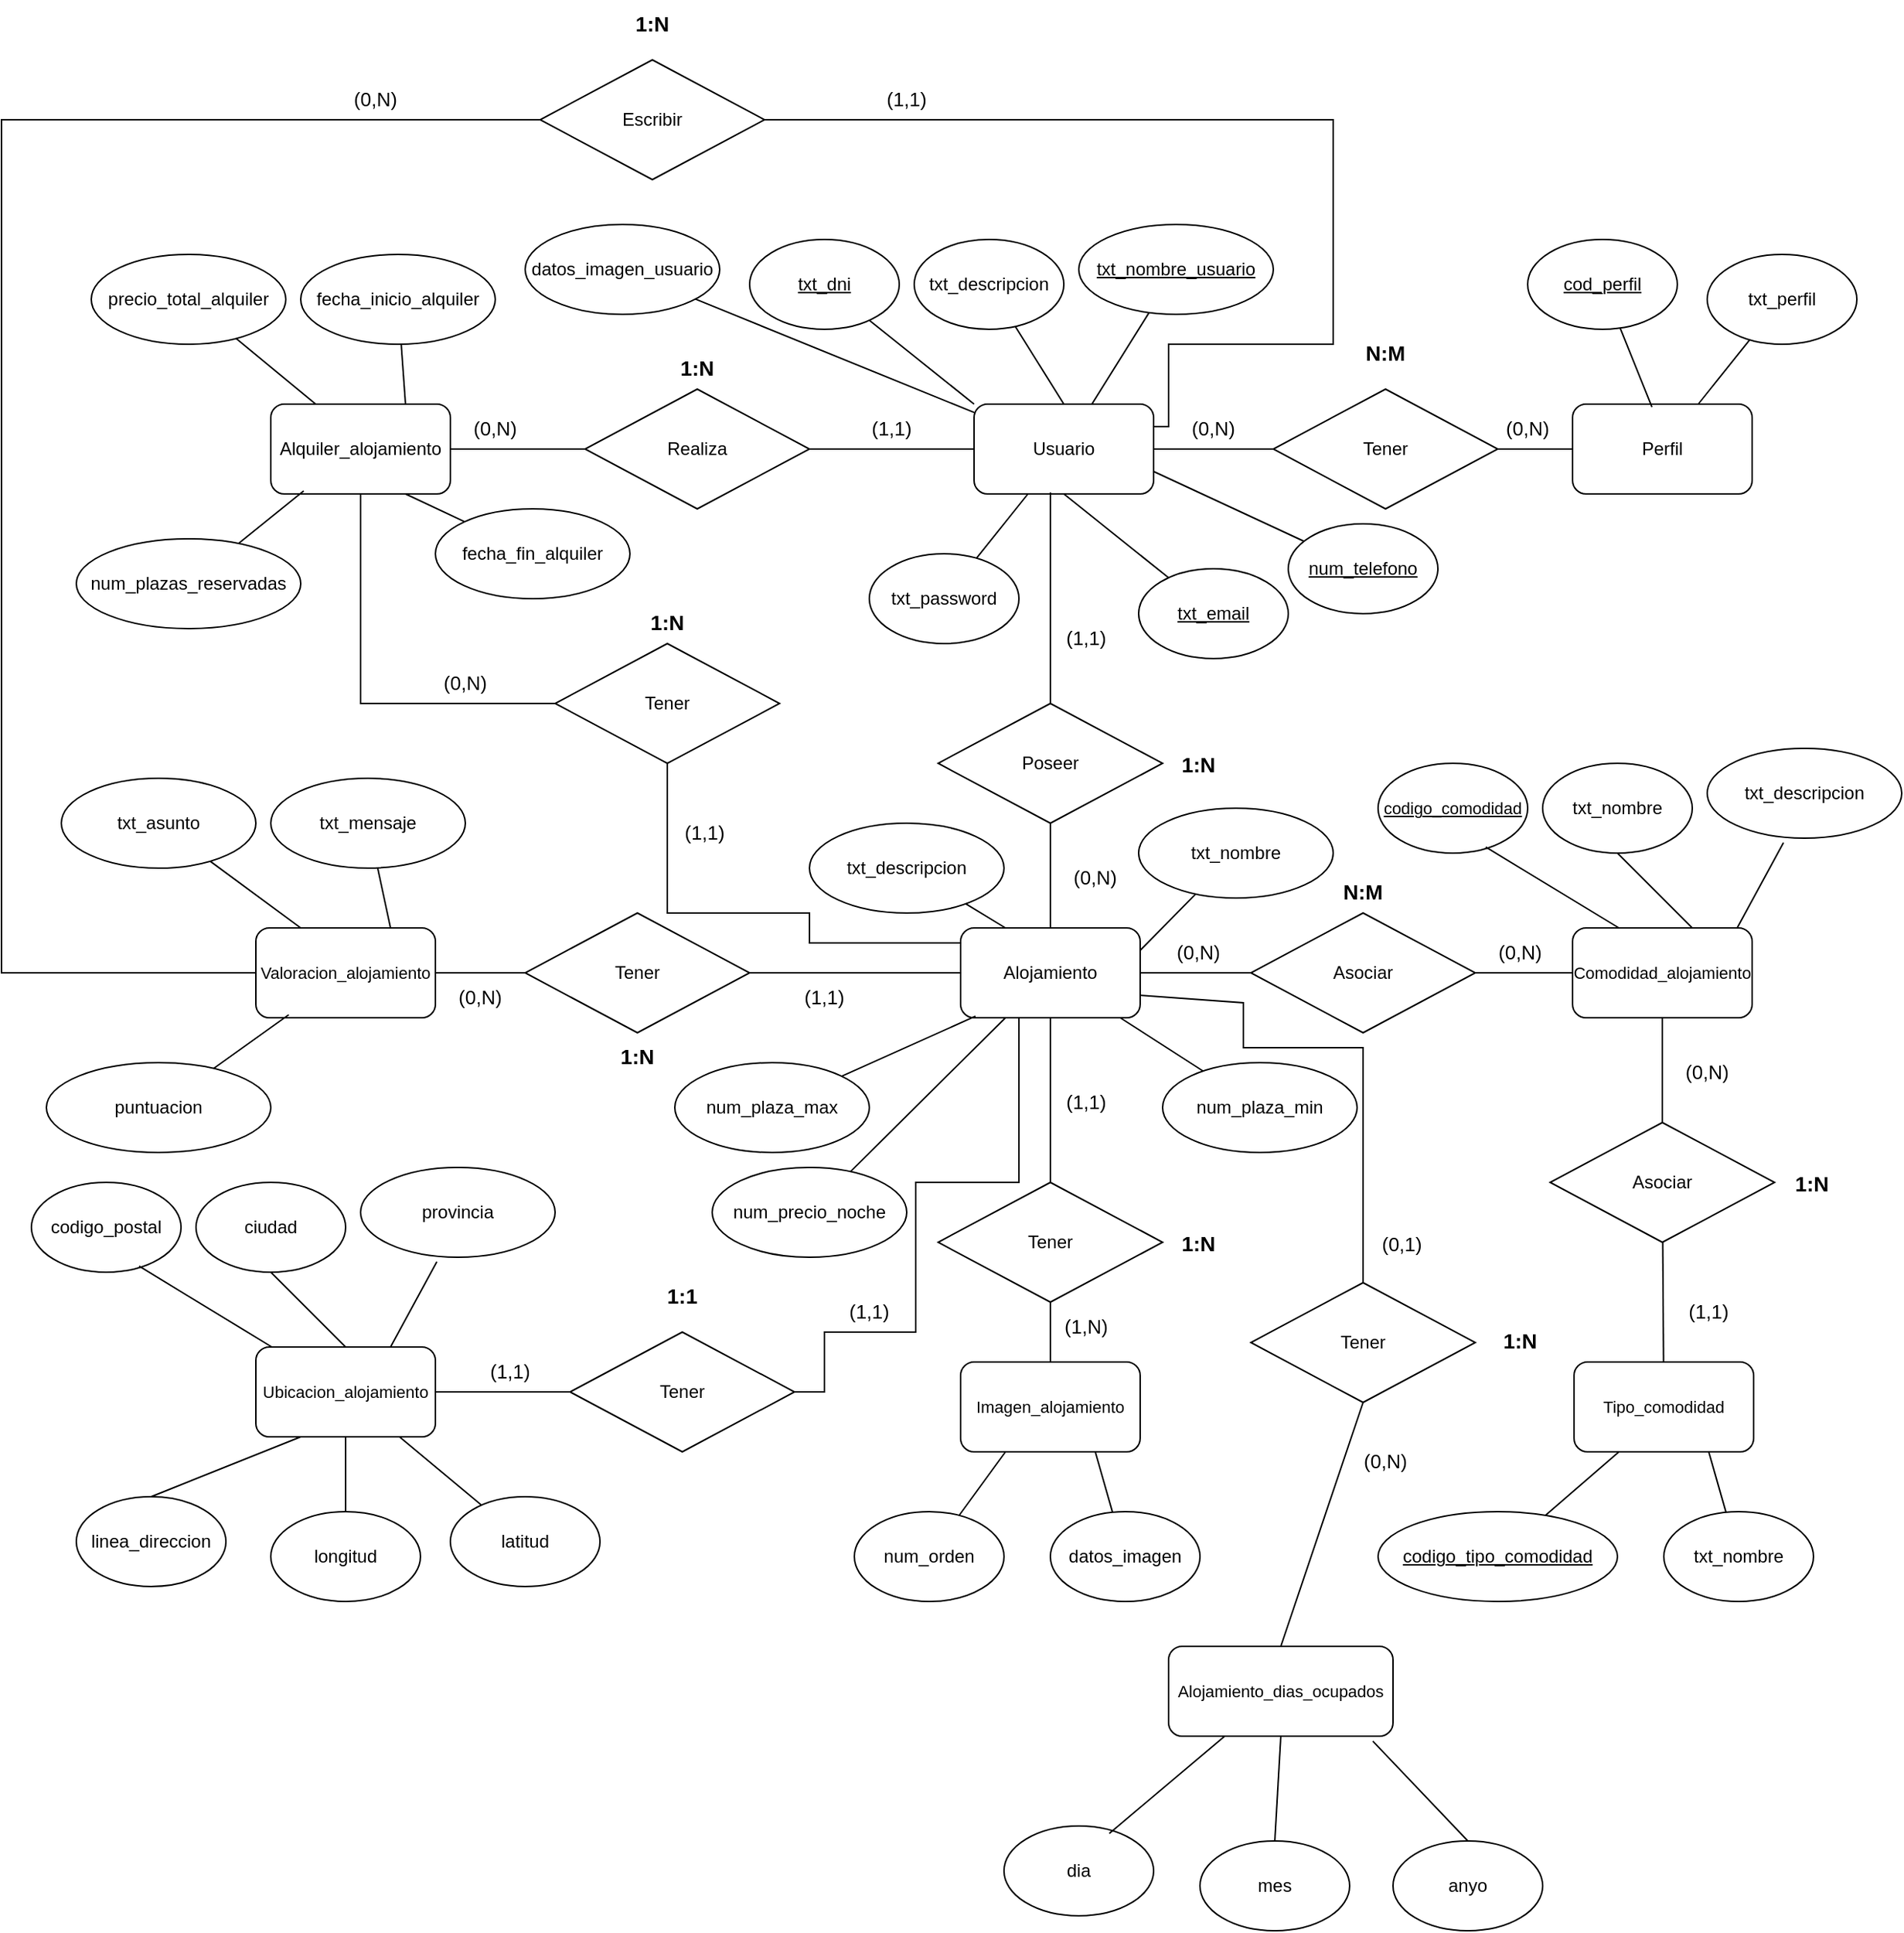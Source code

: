 <mxfile version="24.2.8" type="device">
  <diagram id="R2lEEEUBdFMjLlhIrx00" name="Page-1">
    <mxGraphModel dx="2669" dy="1573" grid="1" gridSize="10" guides="1" tooltips="1" connect="1" arrows="1" fold="1" page="1" pageScale="1" pageWidth="1169" pageHeight="827" math="0" shadow="0" extFonts="Permanent Marker^https://fonts.googleapis.com/css?family=Permanent+Marker">
      <root>
        <mxCell id="0" />
        <mxCell id="1" parent="0" />
        <mxCell id="ZNTETTCO-53_S99kWI7z-3" style="edgeStyle=none;curved=1;rounded=0;orthogonalLoop=1;jettySize=auto;html=1;fontSize=12;strokeColor=none;" parent="1" source="ZNTETTCO-53_S99kWI7z-1" edge="1">
          <mxGeometry relative="1" as="geometry">
            <mxPoint x="1052.165" y="108.027" as="targetPoint" />
          </mxGeometry>
        </mxCell>
        <mxCell id="ZNTETTCO-53_S99kWI7z-1" value="Perfil" style="rounded=1;whiteSpace=wrap;html=1;" parent="1" vertex="1">
          <mxGeometry x="940" y="160" width="120" height="60" as="geometry" />
        </mxCell>
        <mxCell id="ZNTETTCO-53_S99kWI7z-6" value="&lt;u&gt;cod_perfil&lt;/u&gt;" style="ellipse;whiteSpace=wrap;html=1;" parent="1" vertex="1">
          <mxGeometry x="910" y="50" width="100" height="60" as="geometry" />
        </mxCell>
        <mxCell id="ZNTETTCO-53_S99kWI7z-7" value="" style="endArrow=none;html=1;rounded=0;fontSize=12;startSize=8;endSize=8;curved=1;exitX=0.442;exitY=0.033;exitDx=0;exitDy=0;exitPerimeter=0;" parent="1" source="ZNTETTCO-53_S99kWI7z-1" target="ZNTETTCO-53_S99kWI7z-6" edge="1">
          <mxGeometry width="50" height="50" relative="1" as="geometry">
            <mxPoint x="1002" y="175.98" as="sourcePoint" />
            <mxPoint x="350" y="610" as="targetPoint" />
          </mxGeometry>
        </mxCell>
        <mxCell id="ZNTETTCO-53_S99kWI7z-8" value="txt_perfil" style="ellipse;whiteSpace=wrap;html=1;" parent="1" vertex="1">
          <mxGeometry x="1030" y="60" width="100" height="60" as="geometry" />
        </mxCell>
        <mxCell id="ZNTETTCO-53_S99kWI7z-9" value="" style="endArrow=none;html=1;rounded=0;fontSize=12;startSize=8;endSize=8;curved=1;" parent="1" source="ZNTETTCO-53_S99kWI7z-1" target="ZNTETTCO-53_S99kWI7z-8" edge="1">
          <mxGeometry width="50" height="50" relative="1" as="geometry">
            <mxPoint x="1040" y="170" as="sourcePoint" />
            <mxPoint x="1065" y="119" as="targetPoint" />
          </mxGeometry>
        </mxCell>
        <mxCell id="ZNTETTCO-53_S99kWI7z-10" value="Tener" style="rhombus;whiteSpace=wrap;html=1;" parent="1" vertex="1">
          <mxGeometry x="740" y="150" width="150" height="80" as="geometry" />
        </mxCell>
        <mxCell id="ZNTETTCO-53_S99kWI7z-11" value="" style="endArrow=none;html=1;rounded=0;fontSize=12;startSize=8;endSize=8;curved=1;exitX=0;exitY=0.5;exitDx=0;exitDy=0;entryX=1;entryY=0.5;entryDx=0;entryDy=0;" parent="1" source="ZNTETTCO-53_S99kWI7z-1" target="ZNTETTCO-53_S99kWI7z-10" edge="1">
          <mxGeometry width="50" height="50" relative="1" as="geometry">
            <mxPoint x="1003" y="172" as="sourcePoint" />
            <mxPoint x="982" y="119" as="targetPoint" />
          </mxGeometry>
        </mxCell>
        <mxCell id="ZNTETTCO-53_S99kWI7z-12" value="Usuario" style="rounded=1;whiteSpace=wrap;html=1;" parent="1" vertex="1">
          <mxGeometry x="540" y="160" width="120" height="60" as="geometry" />
        </mxCell>
        <mxCell id="ZNTETTCO-53_S99kWI7z-13" value="" style="endArrow=none;html=1;rounded=0;fontSize=12;startSize=8;endSize=8;curved=1;exitX=0;exitY=0.5;exitDx=0;exitDy=0;entryX=1;entryY=0.5;entryDx=0;entryDy=0;" parent="1" source="ZNTETTCO-53_S99kWI7z-10" target="ZNTETTCO-53_S99kWI7z-12" edge="1">
          <mxGeometry width="50" height="50" relative="1" as="geometry">
            <mxPoint x="950" y="200" as="sourcePoint" />
            <mxPoint x="900" y="200" as="targetPoint" />
          </mxGeometry>
        </mxCell>
        <mxCell id="ZNTETTCO-53_S99kWI7z-15" value="&lt;font style=&quot;font-size: 13px;&quot;&gt;(0,N)&lt;/font&gt;" style="text;strokeColor=none;fillColor=none;html=1;align=center;verticalAlign=middle;whiteSpace=wrap;rounded=0;fontSize=16;" parent="1" vertex="1">
          <mxGeometry x="670" y="160" width="60" height="30" as="geometry" />
        </mxCell>
        <mxCell id="ZNTETTCO-53_S99kWI7z-16" value="&lt;font style=&quot;font-size: 13px;&quot;&gt;(0,N)&lt;/font&gt;" style="text;strokeColor=none;fillColor=none;html=1;align=center;verticalAlign=middle;whiteSpace=wrap;rounded=0;fontSize=16;" parent="1" vertex="1">
          <mxGeometry x="880" y="160" width="60" height="30" as="geometry" />
        </mxCell>
        <mxCell id="ZNTETTCO-53_S99kWI7z-17" value="&lt;font size=&quot;1&quot; style=&quot;&quot;&gt;&lt;b style=&quot;font-size: 14px;&quot;&gt;N:M&lt;/b&gt;&lt;/font&gt;" style="text;strokeColor=none;fillColor=none;html=1;align=center;verticalAlign=middle;whiteSpace=wrap;rounded=0;fontSize=16;" parent="1" vertex="1">
          <mxGeometry x="785" y="110" width="60" height="30" as="geometry" />
        </mxCell>
        <mxCell id="ZNTETTCO-53_S99kWI7z-18" value="&lt;u&gt;txt_nombre_usuario&lt;/u&gt;" style="ellipse;whiteSpace=wrap;html=1;" parent="1" vertex="1">
          <mxGeometry x="610" y="40" width="130" height="60" as="geometry" />
        </mxCell>
        <mxCell id="ZNTETTCO-53_S99kWI7z-19" value="" style="endArrow=none;html=1;rounded=0;fontSize=12;startSize=8;endSize=8;curved=1;" parent="1" source="ZNTETTCO-53_S99kWI7z-12" target="ZNTETTCO-53_S99kWI7z-18" edge="1">
          <mxGeometry width="50" height="50" relative="1" as="geometry">
            <mxPoint x="619.286" y="180" as="sourcePoint" />
            <mxPoint x="80" y="600" as="targetPoint" />
          </mxGeometry>
        </mxCell>
        <mxCell id="ZNTETTCO-53_S99kWI7z-20" value="txt_descripcion" style="ellipse;whiteSpace=wrap;html=1;" parent="1" vertex="1">
          <mxGeometry x="500" y="50" width="100" height="60" as="geometry" />
        </mxCell>
        <mxCell id="ZNTETTCO-53_S99kWI7z-21" value="" style="endArrow=none;html=1;rounded=0;fontSize=12;startSize=8;endSize=8;curved=1;exitX=0.5;exitY=0;exitDx=0;exitDy=0;" parent="1" source="ZNTETTCO-53_S99kWI7z-12" target="ZNTETTCO-53_S99kWI7z-20" edge="1">
          <mxGeometry width="50" height="50" relative="1" as="geometry">
            <mxPoint x="583" y="162" as="sourcePoint" />
            <mxPoint x="-60" y="610" as="targetPoint" />
          </mxGeometry>
        </mxCell>
        <mxCell id="ZNTETTCO-53_S99kWI7z-22" value="&lt;u&gt;txt_dni&lt;/u&gt;" style="ellipse;whiteSpace=wrap;html=1;" parent="1" vertex="1">
          <mxGeometry x="390" y="50" width="100" height="60" as="geometry" />
        </mxCell>
        <mxCell id="ZNTETTCO-53_S99kWI7z-23" value="" style="endArrow=none;html=1;rounded=0;fontSize=12;startSize=8;endSize=8;curved=1;exitX=0;exitY=0;exitDx=0;exitDy=0;" parent="1" source="ZNTETTCO-53_S99kWI7z-12" target="ZNTETTCO-53_S99kWI7z-22" edge="1">
          <mxGeometry width="50" height="50" relative="1" as="geometry">
            <mxPoint x="540" y="165" as="sourcePoint" />
            <mxPoint x="-170" y="610" as="targetPoint" />
          </mxGeometry>
        </mxCell>
        <mxCell id="ZNTETTCO-53_S99kWI7z-24" value="&lt;u&gt;num_telefono&lt;/u&gt;" style="ellipse;whiteSpace=wrap;html=1;" parent="1" vertex="1">
          <mxGeometry x="750" y="240" width="100" height="60" as="geometry" />
        </mxCell>
        <mxCell id="ZNTETTCO-53_S99kWI7z-25" value="" style="endArrow=none;html=1;rounded=0;fontSize=12;startSize=8;endSize=8;curved=1;exitX=1;exitY=0.75;exitDx=0;exitDy=0;" parent="1" source="ZNTETTCO-53_S99kWI7z-12" target="ZNTETTCO-53_S99kWI7z-24" edge="1">
          <mxGeometry width="50" height="50" relative="1" as="geometry">
            <mxPoint x="700" y="330" as="sourcePoint" />
            <mxPoint x="-10" y="780" as="targetPoint" />
          </mxGeometry>
        </mxCell>
        <mxCell id="ZNTETTCO-53_S99kWI7z-26" value="&lt;u&gt;txt_email&lt;/u&gt;" style="ellipse;whiteSpace=wrap;html=1;" parent="1" vertex="1">
          <mxGeometry x="650" y="270" width="100" height="60" as="geometry" />
        </mxCell>
        <mxCell id="ZNTETTCO-53_S99kWI7z-27" value="" style="endArrow=none;html=1;rounded=0;fontSize=12;startSize=8;endSize=8;curved=1;exitX=0.5;exitY=1;exitDx=0;exitDy=0;" parent="1" source="ZNTETTCO-53_S99kWI7z-12" target="ZNTETTCO-53_S99kWI7z-26" edge="1">
          <mxGeometry width="50" height="50" relative="1" as="geometry">
            <mxPoint x="550" y="230" as="sourcePoint" />
            <mxPoint x="-120" y="790" as="targetPoint" />
          </mxGeometry>
        </mxCell>
        <mxCell id="ZNTETTCO-53_S99kWI7z-30" value="txt_password" style="ellipse;whiteSpace=wrap;html=1;" parent="1" vertex="1">
          <mxGeometry x="470" y="260" width="100" height="60" as="geometry" />
        </mxCell>
        <mxCell id="ZNTETTCO-53_S99kWI7z-31" value="" style="endArrow=none;html=1;rounded=0;fontSize=12;startSize=8;endSize=8;curved=1;" parent="1" source="ZNTETTCO-53_S99kWI7z-12" target="ZNTETTCO-53_S99kWI7z-30" edge="1">
          <mxGeometry width="50" height="50" relative="1" as="geometry">
            <mxPoint x="490" y="220" as="sourcePoint" />
            <mxPoint x="-230" y="790" as="targetPoint" />
          </mxGeometry>
        </mxCell>
        <mxCell id="ZNTETTCO-53_S99kWI7z-32" value="datos_imagen_usuario" style="ellipse;whiteSpace=wrap;html=1;" parent="1" vertex="1">
          <mxGeometry x="240" y="40" width="130" height="60" as="geometry" />
        </mxCell>
        <mxCell id="ZNTETTCO-53_S99kWI7z-33" value="" style="endArrow=none;html=1;rounded=0;fontSize=12;startSize=8;endSize=8;curved=1;" parent="1" source="ZNTETTCO-53_S99kWI7z-12" target="ZNTETTCO-53_S99kWI7z-32" edge="1">
          <mxGeometry width="50" height="50" relative="1" as="geometry">
            <mxPoint x="319" y="350" as="sourcePoint" />
            <mxPoint x="-220" y="790" as="targetPoint" />
          </mxGeometry>
        </mxCell>
        <mxCell id="ZNTETTCO-53_S99kWI7z-36" value="Poseer" style="rhombus;whiteSpace=wrap;html=1;" parent="1" vertex="1">
          <mxGeometry x="516" y="360" width="150" height="80" as="geometry" />
        </mxCell>
        <mxCell id="ZNTETTCO-53_S99kWI7z-37" value="" style="endArrow=none;html=1;rounded=0;fontSize=12;startSize=8;endSize=8;curved=1;exitX=0.5;exitY=0;exitDx=0;exitDy=0;entryX=0.425;entryY=0.983;entryDx=0;entryDy=0;entryPerimeter=0;" parent="1" source="ZNTETTCO-53_S99kWI7z-36" target="ZNTETTCO-53_S99kWI7z-12" edge="1">
          <mxGeometry width="50" height="50" relative="1" as="geometry">
            <mxPoint x="650" y="269" as="sourcePoint" />
            <mxPoint x="570" y="269" as="targetPoint" />
          </mxGeometry>
        </mxCell>
        <mxCell id="ZNTETTCO-53_S99kWI7z-38" value="Alojamiento" style="rounded=1;whiteSpace=wrap;html=1;" parent="1" vertex="1">
          <mxGeometry x="531" y="510" width="120" height="60" as="geometry" />
        </mxCell>
        <mxCell id="ZNTETTCO-53_S99kWI7z-39" value="" style="endArrow=none;html=1;rounded=0;fontSize=12;startSize=8;endSize=8;curved=1;exitX=0.5;exitY=0;exitDx=0;exitDy=0;" parent="1" source="ZNTETTCO-53_S99kWI7z-38" target="ZNTETTCO-53_S99kWI7z-36" edge="1">
          <mxGeometry width="50" height="50" relative="1" as="geometry">
            <mxPoint x="601" y="370" as="sourcePoint" />
            <mxPoint x="601" y="229" as="targetPoint" />
          </mxGeometry>
        </mxCell>
        <mxCell id="ZNTETTCO-53_S99kWI7z-40" value="&lt;font style=&quot;font-size: 13px;&quot;&gt;(1,1)&lt;/font&gt;" style="text;strokeColor=none;fillColor=none;html=1;align=center;verticalAlign=middle;whiteSpace=wrap;rounded=0;fontSize=16;" parent="1" vertex="1">
          <mxGeometry x="585" y="300" width="60" height="30" as="geometry" />
        </mxCell>
        <mxCell id="ZNTETTCO-53_S99kWI7z-41" value="&lt;font style=&quot;font-size: 13px;&quot;&gt;(0,N)&lt;/font&gt;" style="text;strokeColor=none;fillColor=none;html=1;align=center;verticalAlign=middle;whiteSpace=wrap;rounded=0;fontSize=16;" parent="1" vertex="1">
          <mxGeometry x="591" y="460" width="60" height="30" as="geometry" />
        </mxCell>
        <mxCell id="ZNTETTCO-53_S99kWI7z-42" value="&lt;font style=&quot;font-size: 14px;&quot;&gt;&lt;b&gt;1:N&lt;/b&gt;&lt;/font&gt;" style="text;strokeColor=none;fillColor=none;html=1;align=center;verticalAlign=middle;whiteSpace=wrap;rounded=0;fontSize=16;" parent="1" vertex="1">
          <mxGeometry x="660" y="385" width="60" height="30" as="geometry" />
        </mxCell>
        <mxCell id="ZNTETTCO-53_S99kWI7z-43" value="txt_nombre" style="ellipse;whiteSpace=wrap;html=1;" parent="1" vertex="1">
          <mxGeometry x="650" y="430" width="130" height="60" as="geometry" />
        </mxCell>
        <mxCell id="ZNTETTCO-53_S99kWI7z-44" value="" style="endArrow=none;html=1;rounded=0;fontSize=12;startSize=8;endSize=8;curved=1;exitX=1;exitY=0.25;exitDx=0;exitDy=0;" parent="1" source="ZNTETTCO-53_S99kWI7z-38" target="ZNTETTCO-53_S99kWI7z-43" edge="1">
          <mxGeometry width="50" height="50" relative="1" as="geometry">
            <mxPoint x="679" y="550" as="sourcePoint" />
            <mxPoint x="140" y="990" as="targetPoint" />
          </mxGeometry>
        </mxCell>
        <mxCell id="ZNTETTCO-53_S99kWI7z-45" value="txt_descripcion" style="ellipse;whiteSpace=wrap;html=1;" parent="1" vertex="1">
          <mxGeometry x="430" y="440" width="130" height="60" as="geometry" />
        </mxCell>
        <mxCell id="ZNTETTCO-53_S99kWI7z-46" value="" style="endArrow=none;html=1;rounded=0;fontSize=12;startSize=8;endSize=8;curved=1;exitX=0.25;exitY=0;exitDx=0;exitDy=0;" parent="1" source="ZNTETTCO-53_S99kWI7z-38" target="ZNTETTCO-53_S99kWI7z-45" edge="1">
          <mxGeometry width="50" height="50" relative="1" as="geometry">
            <mxPoint x="382" y="522.5" as="sourcePoint" />
            <mxPoint x="-129" y="987.5" as="targetPoint" />
          </mxGeometry>
        </mxCell>
        <mxCell id="ZNTETTCO-53_S99kWI7z-47" value="num_plaza_min" style="ellipse;whiteSpace=wrap;html=1;" parent="1" vertex="1">
          <mxGeometry x="666" y="600" width="130" height="60" as="geometry" />
        </mxCell>
        <mxCell id="ZNTETTCO-53_S99kWI7z-48" value="" style="endArrow=none;html=1;rounded=0;fontSize=12;startSize=8;endSize=8;curved=1;" parent="1" source="ZNTETTCO-53_S99kWI7z-38" target="ZNTETTCO-53_S99kWI7z-47" edge="1">
          <mxGeometry width="50" height="50" relative="1" as="geometry">
            <mxPoint x="830" y="617.5" as="sourcePoint" />
            <mxPoint x="170" y="1080" as="targetPoint" />
          </mxGeometry>
        </mxCell>
        <mxCell id="ZNTETTCO-53_S99kWI7z-49" value="num_plaza_max" style="ellipse;whiteSpace=wrap;html=1;" parent="1" vertex="1">
          <mxGeometry x="340" y="600" width="130" height="60" as="geometry" />
        </mxCell>
        <mxCell id="ZNTETTCO-53_S99kWI7z-50" value="" style="endArrow=none;html=1;rounded=0;fontSize=12;startSize=8;endSize=8;curved=1;exitX=0.083;exitY=0.983;exitDx=0;exitDy=0;exitPerimeter=0;" parent="1" source="ZNTETTCO-53_S99kWI7z-38" target="ZNTETTCO-53_S99kWI7z-49" edge="1">
          <mxGeometry width="50" height="50" relative="1" as="geometry">
            <mxPoint x="367" y="565" as="sourcePoint" />
            <mxPoint x="-114" y="1105" as="targetPoint" />
          </mxGeometry>
        </mxCell>
        <mxCell id="ZNTETTCO-53_S99kWI7z-52" value="num_precio_noche" style="ellipse;whiteSpace=wrap;html=1;" parent="1" vertex="1">
          <mxGeometry x="365" y="670" width="130" height="60" as="geometry" />
        </mxCell>
        <mxCell id="ZNTETTCO-53_S99kWI7z-53" value="" style="endArrow=none;html=1;rounded=0;fontSize=12;startSize=8;endSize=8;curved=1;exitX=0.25;exitY=1;exitDx=0;exitDy=0;" parent="1" source="ZNTETTCO-53_S99kWI7z-38" target="ZNTETTCO-53_S99kWI7z-52" edge="1">
          <mxGeometry width="50" height="50" relative="1" as="geometry">
            <mxPoint x="591" y="640" as="sourcePoint" />
            <mxPoint x="-64" y="1176" as="targetPoint" />
          </mxGeometry>
        </mxCell>
        <mxCell id="ZNTETTCO-53_S99kWI7z-54" value="Alquiler_alojamiento" style="rounded=1;whiteSpace=wrap;html=1;" parent="1" vertex="1">
          <mxGeometry x="70" y="160" width="120" height="60" as="geometry" />
        </mxCell>
        <mxCell id="ZNTETTCO-53_S99kWI7z-55" value="Realiza" style="rhombus;whiteSpace=wrap;html=1;" parent="1" vertex="1">
          <mxGeometry x="280" y="150" width="150" height="80" as="geometry" />
        </mxCell>
        <mxCell id="ZNTETTCO-53_S99kWI7z-56" value="" style="endArrow=none;html=1;rounded=0;fontSize=12;startSize=8;endSize=8;curved=1;exitX=1;exitY=0.5;exitDx=0;exitDy=0;entryX=0;entryY=0.5;entryDx=0;entryDy=0;" parent="1" source="ZNTETTCO-53_S99kWI7z-55" target="ZNTETTCO-53_S99kWI7z-12" edge="1">
          <mxGeometry width="50" height="50" relative="1" as="geometry">
            <mxPoint x="601" y="370" as="sourcePoint" />
            <mxPoint x="601" y="229" as="targetPoint" />
          </mxGeometry>
        </mxCell>
        <mxCell id="ZNTETTCO-53_S99kWI7z-58" value="" style="endArrow=none;html=1;rounded=0;fontSize=12;startSize=8;endSize=8;curved=1;exitX=1;exitY=0.5;exitDx=0;exitDy=0;entryX=0;entryY=0.5;entryDx=0;entryDy=0;" parent="1" source="ZNTETTCO-53_S99kWI7z-54" target="ZNTETTCO-53_S99kWI7z-55" edge="1">
          <mxGeometry width="50" height="50" relative="1" as="geometry">
            <mxPoint x="250" y="200" as="sourcePoint" />
            <mxPoint x="360" y="200" as="targetPoint" />
          </mxGeometry>
        </mxCell>
        <mxCell id="ZNTETTCO-53_S99kWI7z-59" value="&lt;font style=&quot;font-size: 13px;&quot;&gt;(1,1)&lt;/font&gt;" style="text;strokeColor=none;fillColor=none;html=1;align=center;verticalAlign=middle;whiteSpace=wrap;rounded=0;fontSize=16;" parent="1" vertex="1">
          <mxGeometry x="455" y="160" width="60" height="30" as="geometry" />
        </mxCell>
        <mxCell id="ZNTETTCO-53_S99kWI7z-60" value="&lt;font style=&quot;font-size: 13px;&quot;&gt;(0,N)&lt;/font&gt;" style="text;strokeColor=none;fillColor=none;html=1;align=center;verticalAlign=middle;whiteSpace=wrap;rounded=0;fontSize=16;" parent="1" vertex="1">
          <mxGeometry x="190" y="160" width="60" height="30" as="geometry" />
        </mxCell>
        <mxCell id="ZNTETTCO-53_S99kWI7z-61" value="&lt;font size=&quot;1&quot; style=&quot;&quot;&gt;&lt;b style=&quot;font-size: 14px;&quot;&gt;1:N&lt;/b&gt;&lt;/font&gt;" style="text;strokeColor=none;fillColor=none;html=1;align=center;verticalAlign=middle;whiteSpace=wrap;rounded=0;fontSize=16;" parent="1" vertex="1">
          <mxGeometry x="325" y="120" width="60" height="30" as="geometry" />
        </mxCell>
        <mxCell id="ZNTETTCO-53_S99kWI7z-62" value="fecha_inicio_alquiler" style="ellipse;whiteSpace=wrap;html=1;" parent="1" vertex="1">
          <mxGeometry x="90" y="60" width="130" height="60" as="geometry" />
        </mxCell>
        <mxCell id="ZNTETTCO-53_S99kWI7z-63" value="" style="endArrow=none;html=1;rounded=0;fontSize=12;startSize=8;endSize=8;curved=1;exitX=0.75;exitY=0;exitDx=0;exitDy=0;" parent="1" source="ZNTETTCO-53_S99kWI7z-54" target="ZNTETTCO-53_S99kWI7z-62" edge="1">
          <mxGeometry width="50" height="50" relative="1" as="geometry">
            <mxPoint x="111.869" y="199.01" as="sourcePoint" />
            <mxPoint x="-440" y="620" as="targetPoint" />
          </mxGeometry>
        </mxCell>
        <mxCell id="ZNTETTCO-53_S99kWI7z-64" value="fecha_fin_alquiler" style="ellipse;whiteSpace=wrap;html=1;" parent="1" vertex="1">
          <mxGeometry x="180" y="230" width="130" height="60" as="geometry" />
        </mxCell>
        <mxCell id="ZNTETTCO-53_S99kWI7z-65" value="" style="endArrow=none;html=1;rounded=0;fontSize=12;startSize=8;endSize=8;curved=1;exitX=0.75;exitY=1;exitDx=0;exitDy=0;" parent="1" source="ZNTETTCO-53_S99kWI7z-54" target="ZNTETTCO-53_S99kWI7z-64" edge="1">
          <mxGeometry width="50" height="50" relative="1" as="geometry">
            <mxPoint x="140" y="360" as="sourcePoint" />
            <mxPoint x="-460" y="820" as="targetPoint" />
          </mxGeometry>
        </mxCell>
        <mxCell id="ZNTETTCO-53_S99kWI7z-66" value="precio_total_alquiler" style="ellipse;whiteSpace=wrap;html=1;" parent="1" vertex="1">
          <mxGeometry x="-50" y="60" width="130" height="60" as="geometry" />
        </mxCell>
        <mxCell id="ZNTETTCO-53_S99kWI7z-67" value="" style="endArrow=none;html=1;rounded=0;fontSize=12;startSize=8;endSize=8;curved=1;exitX=0.25;exitY=0;exitDx=0;exitDy=0;" parent="1" source="ZNTETTCO-53_S99kWI7z-54" target="ZNTETTCO-53_S99kWI7z-66" edge="1">
          <mxGeometry width="50" height="50" relative="1" as="geometry">
            <mxPoint x="170" y="170" as="sourcePoint" />
            <mxPoint x="167" y="130" as="targetPoint" />
          </mxGeometry>
        </mxCell>
        <mxCell id="ZNTETTCO-53_S99kWI7z-68" value="num_plazas_reservadas" style="ellipse;whiteSpace=wrap;html=1;" parent="1" vertex="1">
          <mxGeometry x="-60" y="250" width="150" height="60" as="geometry" />
        </mxCell>
        <mxCell id="ZNTETTCO-53_S99kWI7z-69" value="" style="endArrow=none;html=1;rounded=0;fontSize=12;startSize=8;endSize=8;curved=1;exitX=0.183;exitY=0.967;exitDx=0;exitDy=0;exitPerimeter=0;" parent="1" source="ZNTETTCO-53_S99kWI7z-54" target="ZNTETTCO-53_S99kWI7z-68" edge="1">
          <mxGeometry width="50" height="50" relative="1" as="geometry">
            <mxPoint x="100" y="320" as="sourcePoint" />
            <mxPoint x="167" y="290" as="targetPoint" />
          </mxGeometry>
        </mxCell>
        <mxCell id="ZNTETTCO-53_S99kWI7z-70" value="Tener" style="rhombus;whiteSpace=wrap;html=1;" parent="1" vertex="1">
          <mxGeometry x="260" y="320" width="150" height="80" as="geometry" />
        </mxCell>
        <mxCell id="ZNTETTCO-53_S99kWI7z-71" value="" style="endArrow=none;html=1;rounded=0;fontSize=12;startSize=8;endSize=8;exitX=0.5;exitY=1;exitDx=0;exitDy=0;entryX=0;entryY=0.5;entryDx=0;entryDy=0;edgeStyle=orthogonalEdgeStyle;" parent="1" source="ZNTETTCO-53_S99kWI7z-70" target="ZNTETTCO-53_S99kWI7z-38" edge="1">
          <mxGeometry width="50" height="50" relative="1" as="geometry">
            <mxPoint x="200" y="200" as="sourcePoint" />
            <mxPoint x="290" y="200" as="targetPoint" />
            <Array as="points">
              <mxPoint x="335" y="500" />
              <mxPoint x="430" y="500" />
              <mxPoint x="430" y="520" />
              <mxPoint x="531" y="520" />
            </Array>
          </mxGeometry>
        </mxCell>
        <mxCell id="ZNTETTCO-53_S99kWI7z-72" value="" style="endArrow=none;html=1;rounded=0;fontSize=12;startSize=8;endSize=8;exitX=0.5;exitY=1;exitDx=0;exitDy=0;entryX=0;entryY=0.5;entryDx=0;entryDy=0;edgeStyle=orthogonalEdgeStyle;" parent="1" source="ZNTETTCO-53_S99kWI7z-54" target="ZNTETTCO-53_S99kWI7z-70" edge="1">
          <mxGeometry width="50" height="50" relative="1" as="geometry">
            <mxPoint x="63.5" y="405" as="sourcePoint" />
            <mxPoint x="259.5" y="545" as="targetPoint" />
          </mxGeometry>
        </mxCell>
        <mxCell id="ZNTETTCO-53_S99kWI7z-73" value="&lt;font style=&quot;font-size: 13px;&quot;&gt;(1,1)&lt;/font&gt;" style="text;strokeColor=none;fillColor=none;html=1;align=center;verticalAlign=middle;whiteSpace=wrap;rounded=0;fontSize=16;" parent="1" vertex="1">
          <mxGeometry x="330" y="430" width="60" height="30" as="geometry" />
        </mxCell>
        <mxCell id="ZNTETTCO-53_S99kWI7z-74" value="&lt;font style=&quot;font-size: 13px;&quot;&gt;(0,N)&lt;/font&gt;" style="text;strokeColor=none;fillColor=none;html=1;align=center;verticalAlign=middle;whiteSpace=wrap;rounded=0;fontSize=16;" parent="1" vertex="1">
          <mxGeometry x="170" y="330" width="60" height="30" as="geometry" />
        </mxCell>
        <mxCell id="ZNTETTCO-53_S99kWI7z-75" value="&lt;font size=&quot;1&quot; style=&quot;&quot;&gt;&lt;b style=&quot;font-size: 14px;&quot;&gt;1:N&lt;/b&gt;&lt;/font&gt;" style="text;strokeColor=none;fillColor=none;html=1;align=center;verticalAlign=middle;whiteSpace=wrap;rounded=0;fontSize=16;" parent="1" vertex="1">
          <mxGeometry x="305" y="290" width="60" height="30" as="geometry" />
        </mxCell>
        <mxCell id="ZNTETTCO-53_S99kWI7z-76" value="Tener" style="rhombus;whiteSpace=wrap;html=1;" parent="1" vertex="1">
          <mxGeometry x="240" y="500" width="150" height="80" as="geometry" />
        </mxCell>
        <mxCell id="ZNTETTCO-53_S99kWI7z-77" value="" style="endArrow=none;html=1;rounded=0;fontSize=12;startSize=8;endSize=8;curved=1;entryX=0;entryY=0.5;entryDx=0;entryDy=0;exitX=1;exitY=0.5;exitDx=0;exitDy=0;" parent="1" source="ZNTETTCO-53_S99kWI7z-76" target="ZNTETTCO-53_S99kWI7z-38" edge="1">
          <mxGeometry width="50" height="50" relative="1" as="geometry">
            <mxPoint x="648" y="580" as="sourcePoint" />
            <mxPoint x="703" y="616" as="targetPoint" />
          </mxGeometry>
        </mxCell>
        <mxCell id="ZNTETTCO-53_S99kWI7z-78" value="&lt;font style=&quot;font-size: 11px;&quot;&gt;Valoracion_alojamiento&lt;/font&gt;" style="rounded=1;whiteSpace=wrap;html=1;" parent="1" vertex="1">
          <mxGeometry x="60" y="510" width="120" height="60" as="geometry" />
        </mxCell>
        <mxCell id="ZNTETTCO-53_S99kWI7z-79" value="txt_mensaje" style="ellipse;whiteSpace=wrap;html=1;" parent="1" vertex="1">
          <mxGeometry x="70" y="410" width="130" height="60" as="geometry" />
        </mxCell>
        <mxCell id="ZNTETTCO-53_S99kWI7z-80" value="" style="endArrow=none;html=1;rounded=0;fontSize=12;startSize=8;endSize=8;curved=1;exitX=0.75;exitY=0;exitDx=0;exitDy=0;" parent="1" source="ZNTETTCO-53_S99kWI7z-78" target="ZNTETTCO-53_S99kWI7z-79" edge="1">
          <mxGeometry width="50" height="50" relative="1" as="geometry">
            <mxPoint x="91.869" y="549.01" as="sourcePoint" />
            <mxPoint x="-460" y="970" as="targetPoint" />
          </mxGeometry>
        </mxCell>
        <mxCell id="ZNTETTCO-53_S99kWI7z-81" value="txt_asunto" style="ellipse;whiteSpace=wrap;html=1;" parent="1" vertex="1">
          <mxGeometry x="-70" y="410" width="130" height="60" as="geometry" />
        </mxCell>
        <mxCell id="ZNTETTCO-53_S99kWI7z-82" value="" style="endArrow=none;html=1;rounded=0;fontSize=12;startSize=8;endSize=8;curved=1;exitX=0.25;exitY=0;exitDx=0;exitDy=0;" parent="1" source="ZNTETTCO-53_S99kWI7z-78" target="ZNTETTCO-53_S99kWI7z-81" edge="1">
          <mxGeometry width="50" height="50" relative="1" as="geometry">
            <mxPoint x="150" y="520" as="sourcePoint" />
            <mxPoint x="147" y="480" as="targetPoint" />
          </mxGeometry>
        </mxCell>
        <mxCell id="ZNTETTCO-53_S99kWI7z-83" value="puntuacion" style="ellipse;whiteSpace=wrap;html=1;" parent="1" vertex="1">
          <mxGeometry x="-80" y="600" width="150" height="60" as="geometry" />
        </mxCell>
        <mxCell id="ZNTETTCO-53_S99kWI7z-84" value="" style="endArrow=none;html=1;rounded=0;fontSize=12;startSize=8;endSize=8;curved=1;exitX=0.183;exitY=0.967;exitDx=0;exitDy=0;exitPerimeter=0;" parent="1" source="ZNTETTCO-53_S99kWI7z-78" target="ZNTETTCO-53_S99kWI7z-83" edge="1">
          <mxGeometry width="50" height="50" relative="1" as="geometry">
            <mxPoint x="80" y="670" as="sourcePoint" />
            <mxPoint x="147" y="640" as="targetPoint" />
          </mxGeometry>
        </mxCell>
        <mxCell id="ZNTETTCO-53_S99kWI7z-85" value="" style="endArrow=none;html=1;rounded=0;fontSize=12;startSize=8;endSize=8;curved=1;entryX=0;entryY=0.5;entryDx=0;entryDy=0;exitX=1;exitY=0.5;exitDx=0;exitDy=0;" parent="1" source="ZNTETTCO-53_S99kWI7z-78" target="ZNTETTCO-53_S99kWI7z-76" edge="1">
          <mxGeometry width="50" height="50" relative="1" as="geometry">
            <mxPoint x="390" y="550" as="sourcePoint" />
            <mxPoint x="230" y="540" as="targetPoint" />
          </mxGeometry>
        </mxCell>
        <mxCell id="ZNTETTCO-53_S99kWI7z-86" value="&lt;font style=&quot;font-size: 13px;&quot;&gt;(0,N)&lt;/font&gt;" style="text;strokeColor=none;fillColor=none;html=1;align=center;verticalAlign=middle;whiteSpace=wrap;rounded=0;fontSize=16;" parent="1" vertex="1">
          <mxGeometry x="180" y="540" width="60" height="30" as="geometry" />
        </mxCell>
        <mxCell id="ZNTETTCO-53_S99kWI7z-87" value="&lt;font style=&quot;font-size: 13px;&quot;&gt;(1,1)&lt;/font&gt;" style="text;strokeColor=none;fillColor=none;html=1;align=center;verticalAlign=middle;whiteSpace=wrap;rounded=0;fontSize=16;" parent="1" vertex="1">
          <mxGeometry x="410" y="540" width="60" height="30" as="geometry" />
        </mxCell>
        <mxCell id="ZNTETTCO-53_S99kWI7z-88" value="&lt;font size=&quot;1&quot; style=&quot;&quot;&gt;&lt;b style=&quot;font-size: 14px;&quot;&gt;1:N&lt;/b&gt;&lt;/font&gt;" style="text;strokeColor=none;fillColor=none;html=1;align=center;verticalAlign=middle;whiteSpace=wrap;rounded=0;fontSize=16;" parent="1" vertex="1">
          <mxGeometry x="285" y="580" width="60" height="30" as="geometry" />
        </mxCell>
        <mxCell id="ZNTETTCO-53_S99kWI7z-90" value="" style="endArrow=none;html=1;rounded=0;fontSize=12;startSize=8;endSize=8;exitX=1;exitY=0.25;exitDx=0;exitDy=0;entryX=0;entryY=0.5;entryDx=0;entryDy=0;edgeStyle=orthogonalEdgeStyle;" parent="1" source="ZNTETTCO-53_S99kWI7z-91" target="ZNTETTCO-53_S99kWI7z-78" edge="1">
          <mxGeometry width="50" height="50" relative="1" as="geometry">
            <mxPoint x="170" y="429.5" as="sourcePoint" />
            <mxPoint x="112" y="520.5" as="targetPoint" />
            <Array as="points">
              <mxPoint x="-110" y="-30" />
              <mxPoint x="-110" y="540" />
            </Array>
          </mxGeometry>
        </mxCell>
        <mxCell id="ZNTETTCO-53_S99kWI7z-92" value="" style="endArrow=none;html=1;rounded=0;fontSize=12;startSize=8;endSize=8;exitX=1;exitY=0.25;exitDx=0;exitDy=0;entryX=0;entryY=0.5;entryDx=0;entryDy=0;edgeStyle=orthogonalEdgeStyle;" parent="1" source="ZNTETTCO-53_S99kWI7z-12" target="ZNTETTCO-53_S99kWI7z-91" edge="1">
          <mxGeometry width="50" height="50" relative="1" as="geometry">
            <mxPoint x="660" y="175" as="sourcePoint" />
            <mxPoint x="60" y="540" as="targetPoint" />
            <Array as="points">
              <mxPoint x="670" y="175" />
              <mxPoint x="670" y="120" />
              <mxPoint x="780" y="120" />
              <mxPoint x="780" y="-30" />
            </Array>
          </mxGeometry>
        </mxCell>
        <mxCell id="ZNTETTCO-53_S99kWI7z-91" value="Escribir" style="rhombus;whiteSpace=wrap;html=1;" parent="1" vertex="1">
          <mxGeometry x="250" y="-70" width="150" height="80" as="geometry" />
        </mxCell>
        <mxCell id="ZNTETTCO-53_S99kWI7z-93" value="&lt;font style=&quot;font-size: 13px;&quot;&gt;(1,1)&lt;/font&gt;" style="text;strokeColor=none;fillColor=none;html=1;align=center;verticalAlign=middle;whiteSpace=wrap;rounded=0;fontSize=16;" parent="1" vertex="1">
          <mxGeometry x="465" y="-60" width="60" height="30" as="geometry" />
        </mxCell>
        <mxCell id="ZNTETTCO-53_S99kWI7z-94" value="&lt;font style=&quot;font-size: 13px;&quot;&gt;(0,N)&lt;/font&gt;" style="text;strokeColor=none;fillColor=none;html=1;align=center;verticalAlign=middle;whiteSpace=wrap;rounded=0;fontSize=16;" parent="1" vertex="1">
          <mxGeometry x="110" y="-60" width="60" height="30" as="geometry" />
        </mxCell>
        <mxCell id="ZNTETTCO-53_S99kWI7z-95" value="&lt;font size=&quot;1&quot; style=&quot;&quot;&gt;&lt;b style=&quot;font-size: 14px;&quot;&gt;1:N&lt;/b&gt;&lt;/font&gt;" style="text;strokeColor=none;fillColor=none;html=1;align=center;verticalAlign=middle;whiteSpace=wrap;rounded=0;fontSize=16;" parent="1" vertex="1">
          <mxGeometry x="295" y="-110" width="60" height="30" as="geometry" />
        </mxCell>
        <mxCell id="ZNTETTCO-53_S99kWI7z-96" value="&lt;font style=&quot;font-size: 11px;&quot;&gt;Ubicacion_alojamiento&lt;/font&gt;" style="rounded=1;whiteSpace=wrap;html=1;" parent="1" vertex="1">
          <mxGeometry x="60" y="790" width="120" height="60" as="geometry" />
        </mxCell>
        <mxCell id="ZNTETTCO-53_S99kWI7z-97" value="provincia" style="ellipse;whiteSpace=wrap;html=1;" parent="1" vertex="1">
          <mxGeometry x="130" y="670" width="130" height="60" as="geometry" />
        </mxCell>
        <mxCell id="ZNTETTCO-53_S99kWI7z-98" value="ciudad" style="ellipse;whiteSpace=wrap;html=1;" parent="1" vertex="1">
          <mxGeometry x="20" y="680" width="100" height="60" as="geometry" />
        </mxCell>
        <mxCell id="ZNTETTCO-53_S99kWI7z-99" value="codigo_postal" style="ellipse;whiteSpace=wrap;html=1;" parent="1" vertex="1">
          <mxGeometry x="-90" y="680" width="100" height="60" as="geometry" />
        </mxCell>
        <mxCell id="ZNTETTCO-53_S99kWI7z-100" value="latitud" style="ellipse;whiteSpace=wrap;html=1;" parent="1" vertex="1">
          <mxGeometry x="190" y="890" width="100" height="60" as="geometry" />
        </mxCell>
        <mxCell id="ZNTETTCO-53_S99kWI7z-101" value="longitud" style="ellipse;whiteSpace=wrap;html=1;" parent="1" vertex="1">
          <mxGeometry x="70" y="900" width="100" height="60" as="geometry" />
        </mxCell>
        <mxCell id="ZNTETTCO-53_S99kWI7z-102" value="linea_direccion" style="ellipse;whiteSpace=wrap;html=1;" parent="1" vertex="1">
          <mxGeometry x="-60" y="890" width="100" height="60" as="geometry" />
        </mxCell>
        <mxCell id="ZNTETTCO-53_S99kWI7z-103" value="" style="endArrow=none;html=1;rounded=0;fontSize=12;startSize=8;endSize=8;curved=1;exitX=0.392;exitY=1.05;exitDx=0;exitDy=0;exitPerimeter=0;entryX=0.75;entryY=0;entryDx=0;entryDy=0;" parent="1" source="ZNTETTCO-53_S99kWI7z-97" target="ZNTETTCO-53_S99kWI7z-96" edge="1">
          <mxGeometry width="50" height="50" relative="1" as="geometry">
            <mxPoint x="247" y="700" as="sourcePoint" />
            <mxPoint x="143" y="803" as="targetPoint" />
          </mxGeometry>
        </mxCell>
        <mxCell id="ZNTETTCO-53_S99kWI7z-104" value="" style="endArrow=none;html=1;rounded=0;fontSize=12;startSize=8;endSize=8;curved=1;exitX=0.5;exitY=1;exitDx=0;exitDy=0;entryX=0.5;entryY=0;entryDx=0;entryDy=0;" parent="1" source="ZNTETTCO-53_S99kWI7z-98" target="ZNTETTCO-53_S99kWI7z-96" edge="1">
          <mxGeometry width="50" height="50" relative="1" as="geometry">
            <mxPoint x="191" y="743" as="sourcePoint" />
            <mxPoint x="160" y="800" as="targetPoint" />
          </mxGeometry>
        </mxCell>
        <mxCell id="ZNTETTCO-53_S99kWI7z-105" value="" style="endArrow=none;html=1;rounded=0;fontSize=12;startSize=8;endSize=8;curved=1;exitX=0.72;exitY=0.933;exitDx=0;exitDy=0;exitPerimeter=0;" parent="1" source="ZNTETTCO-53_S99kWI7z-99" target="ZNTETTCO-53_S99kWI7z-96" edge="1">
          <mxGeometry width="50" height="50" relative="1" as="geometry">
            <mxPoint x="80" y="750" as="sourcePoint" />
            <mxPoint x="130" y="800" as="targetPoint" />
          </mxGeometry>
        </mxCell>
        <mxCell id="ZNTETTCO-53_S99kWI7z-106" value="" style="endArrow=none;html=1;rounded=0;fontSize=12;startSize=8;endSize=8;curved=1;exitX=0.5;exitY=0;exitDx=0;exitDy=0;entryX=0.25;entryY=1;entryDx=0;entryDy=0;" parent="1" source="ZNTETTCO-53_S99kWI7z-102" target="ZNTETTCO-53_S99kWI7z-96" edge="1">
          <mxGeometry width="50" height="50" relative="1" as="geometry">
            <mxPoint x="-8" y="746" as="sourcePoint" />
            <mxPoint x="81" y="800" as="targetPoint" />
          </mxGeometry>
        </mxCell>
        <mxCell id="ZNTETTCO-53_S99kWI7z-107" value="" style="endArrow=none;html=1;rounded=0;fontSize=12;startSize=8;endSize=8;curved=1;exitX=0.5;exitY=1;exitDx=0;exitDy=0;" parent="1" source="ZNTETTCO-53_S99kWI7z-96" target="ZNTETTCO-53_S99kWI7z-101" edge="1">
          <mxGeometry width="50" height="50" relative="1" as="geometry">
            <mxPoint x="50" y="900" as="sourcePoint" />
            <mxPoint x="100" y="860" as="targetPoint" />
          </mxGeometry>
        </mxCell>
        <mxCell id="ZNTETTCO-53_S99kWI7z-108" value="" style="endArrow=none;html=1;rounded=0;fontSize=12;startSize=8;endSize=8;curved=1;" parent="1" source="ZNTETTCO-53_S99kWI7z-100" target="ZNTETTCO-53_S99kWI7z-96" edge="1">
          <mxGeometry width="50" height="50" relative="1" as="geometry">
            <mxPoint x="60" y="910" as="sourcePoint" />
            <mxPoint x="110" y="870" as="targetPoint" />
          </mxGeometry>
        </mxCell>
        <mxCell id="ZNTETTCO-53_S99kWI7z-109" value="Tener" style="rhombus;whiteSpace=wrap;html=1;" parent="1" vertex="1">
          <mxGeometry x="270" y="780" width="150" height="80" as="geometry" />
        </mxCell>
        <mxCell id="ZNTETTCO-53_S99kWI7z-110" value="" style="endArrow=none;html=1;rounded=0;fontSize=12;startSize=8;endSize=8;curved=1;exitX=0;exitY=0.5;exitDx=0;exitDy=0;entryX=1;entryY=0.5;entryDx=0;entryDy=0;" parent="1" source="ZNTETTCO-53_S99kWI7z-109" target="ZNTETTCO-53_S99kWI7z-96" edge="1">
          <mxGeometry width="50" height="50" relative="1" as="geometry">
            <mxPoint x="449" y="710" as="sourcePoint" />
            <mxPoint x="345" y="813" as="targetPoint" />
          </mxGeometry>
        </mxCell>
        <mxCell id="ZNTETTCO-53_S99kWI7z-111" value="" style="endArrow=none;html=1;rounded=0;fontSize=12;startSize=8;endSize=8;entryX=1;entryY=0.5;entryDx=0;entryDy=0;edgeStyle=orthogonalEdgeStyle;" parent="1" source="ZNTETTCO-53_S99kWI7z-38" target="ZNTETTCO-53_S99kWI7z-109" edge="1">
          <mxGeometry width="50" height="50" relative="1" as="geometry">
            <mxPoint x="571" y="580" as="sourcePoint" />
            <mxPoint x="467" y="683" as="targetPoint" />
            <Array as="points">
              <mxPoint x="570" y="680" />
              <mxPoint x="501" y="680" />
              <mxPoint x="501" y="780" />
              <mxPoint x="440" y="780" />
              <mxPoint x="440" y="820" />
            </Array>
          </mxGeometry>
        </mxCell>
        <mxCell id="ZNTETTCO-53_S99kWI7z-112" value="&lt;font style=&quot;font-size: 13px;&quot;&gt;(1,1)&lt;/font&gt;" style="text;strokeColor=none;fillColor=none;html=1;align=center;verticalAlign=middle;whiteSpace=wrap;rounded=0;fontSize=16;" parent="1" vertex="1">
          <mxGeometry x="440" y="750" width="60" height="30" as="geometry" />
        </mxCell>
        <mxCell id="ZNTETTCO-53_S99kWI7z-113" value="&lt;font style=&quot;font-size: 13px;&quot;&gt;(1,1)&lt;/font&gt;" style="text;strokeColor=none;fillColor=none;html=1;align=center;verticalAlign=middle;whiteSpace=wrap;rounded=0;fontSize=16;" parent="1" vertex="1">
          <mxGeometry x="200" y="790" width="60" height="30" as="geometry" />
        </mxCell>
        <mxCell id="ZNTETTCO-53_S99kWI7z-114" value="&lt;font size=&quot;1&quot; style=&quot;&quot;&gt;&lt;b style=&quot;font-size: 14px;&quot;&gt;1:1&lt;/b&gt;&lt;/font&gt;" style="text;strokeColor=none;fillColor=none;html=1;align=center;verticalAlign=middle;whiteSpace=wrap;rounded=0;fontSize=16;" parent="1" vertex="1">
          <mxGeometry x="315" y="740" width="60" height="30" as="geometry" />
        </mxCell>
        <mxCell id="ZNTETTCO-53_S99kWI7z-115" value="Tener" style="rhombus;whiteSpace=wrap;html=1;" parent="1" vertex="1">
          <mxGeometry x="516" y="680" width="150" height="80" as="geometry" />
        </mxCell>
        <mxCell id="ZNTETTCO-53_S99kWI7z-116" value="" style="endArrow=none;html=1;rounded=0;fontSize=12;startSize=8;endSize=8;curved=1;exitX=0.5;exitY=1;exitDx=0;exitDy=0;entryX=0.5;entryY=0;entryDx=0;entryDy=0;" parent="1" source="ZNTETTCO-53_S99kWI7z-38" target="ZNTETTCO-53_S99kWI7z-115" edge="1">
          <mxGeometry width="50" height="50" relative="1" as="geometry">
            <mxPoint x="571" y="580" as="sourcePoint" />
            <mxPoint x="467" y="683" as="targetPoint" />
          </mxGeometry>
        </mxCell>
        <mxCell id="ZNTETTCO-53_S99kWI7z-118" value="&lt;font style=&quot;font-size: 11px;&quot;&gt;Imagen_alojamiento&lt;/font&gt;" style="rounded=1;whiteSpace=wrap;html=1;" parent="1" vertex="1">
          <mxGeometry x="531" y="800" width="120" height="60" as="geometry" />
        </mxCell>
        <mxCell id="ZNTETTCO-53_S99kWI7z-119" value="" style="endArrow=none;html=1;rounded=0;fontSize=12;startSize=8;endSize=8;curved=1;exitX=0.5;exitY=1;exitDx=0;exitDy=0;entryX=0.5;entryY=0;entryDx=0;entryDy=0;" parent="1" source="ZNTETTCO-53_S99kWI7z-115" target="ZNTETTCO-53_S99kWI7z-118" edge="1">
          <mxGeometry width="50" height="50" relative="1" as="geometry">
            <mxPoint x="601" y="580" as="sourcePoint" />
            <mxPoint x="601" y="690" as="targetPoint" />
          </mxGeometry>
        </mxCell>
        <mxCell id="ZNTETTCO-53_S99kWI7z-122" value="datos_imagen" style="ellipse;whiteSpace=wrap;html=1;" parent="1" vertex="1">
          <mxGeometry x="591" y="900" width="100" height="60" as="geometry" />
        </mxCell>
        <mxCell id="ZNTETTCO-53_S99kWI7z-123" value="" style="endArrow=none;html=1;rounded=0;fontSize=12;startSize=8;endSize=8;curved=1;exitX=0.75;exitY=1;exitDx=0;exitDy=0;" parent="1" source="ZNTETTCO-53_S99kWI7z-118" target="ZNTETTCO-53_S99kWI7z-122" edge="1">
          <mxGeometry width="50" height="50" relative="1" as="geometry">
            <mxPoint x="587.091" y="850" as="sourcePoint" />
            <mxPoint x="570" y="860" as="targetPoint" />
          </mxGeometry>
        </mxCell>
        <mxCell id="ZNTETTCO-53_S99kWI7z-124" value="num_orden" style="ellipse;whiteSpace=wrap;html=1;" parent="1" vertex="1">
          <mxGeometry x="460" y="900" width="100" height="60" as="geometry" />
        </mxCell>
        <mxCell id="ZNTETTCO-53_S99kWI7z-125" value="" style="endArrow=none;html=1;rounded=0;fontSize=12;startSize=8;endSize=8;curved=1;exitX=0.25;exitY=1;exitDx=0;exitDy=0;" parent="1" source="ZNTETTCO-53_S99kWI7z-118" target="ZNTETTCO-53_S99kWI7z-124" edge="1">
          <mxGeometry width="50" height="50" relative="1" as="geometry">
            <mxPoint x="460" y="860" as="sourcePoint" />
            <mxPoint x="439" y="860" as="targetPoint" />
          </mxGeometry>
        </mxCell>
        <mxCell id="ZNTETTCO-53_S99kWI7z-126" value="&lt;font style=&quot;font-size: 13px;&quot;&gt;(1,1)&lt;/font&gt;" style="text;strokeColor=none;fillColor=none;html=1;align=center;verticalAlign=middle;whiteSpace=wrap;rounded=0;fontSize=16;" parent="1" vertex="1">
          <mxGeometry x="585" y="610" width="60" height="30" as="geometry" />
        </mxCell>
        <mxCell id="ZNTETTCO-53_S99kWI7z-127" value="&lt;font style=&quot;font-size: 13px;&quot;&gt;(1,N)&lt;/font&gt;" style="text;strokeColor=none;fillColor=none;html=1;align=center;verticalAlign=middle;whiteSpace=wrap;rounded=0;fontSize=16;" parent="1" vertex="1">
          <mxGeometry x="585" y="760" width="60" height="30" as="geometry" />
        </mxCell>
        <mxCell id="ZNTETTCO-53_S99kWI7z-128" value="&lt;font style=&quot;font-size: 14px;&quot;&gt;&lt;b&gt;1:N&lt;/b&gt;&lt;/font&gt;" style="text;strokeColor=none;fillColor=none;html=1;align=center;verticalAlign=middle;whiteSpace=wrap;rounded=0;fontSize=16;" parent="1" vertex="1">
          <mxGeometry x="660" y="705" width="60" height="30" as="geometry" />
        </mxCell>
        <mxCell id="ZNTETTCO-53_S99kWI7z-132" value="&lt;font style=&quot;font-size: 11px;&quot;&gt;Comodidad_alojamiento&lt;/font&gt;" style="rounded=1;whiteSpace=wrap;html=1;" parent="1" vertex="1">
          <mxGeometry x="940" y="510" width="120" height="60" as="geometry" />
        </mxCell>
        <mxCell id="ZNTETTCO-53_S99kWI7z-133" value="" style="endArrow=none;html=1;rounded=0;fontSize=12;startSize=8;endSize=8;curved=1;exitX=1;exitY=0.5;exitDx=0;exitDy=0;entryX=0;entryY=0.5;entryDx=0;entryDy=0;" parent="1" source="ZNTETTCO-53_S99kWI7z-134" target="ZNTETTCO-53_S99kWI7z-132" edge="1">
          <mxGeometry width="50" height="50" relative="1" as="geometry">
            <mxPoint x="661" y="535" as="sourcePoint" />
            <mxPoint x="712" y="496" as="targetPoint" />
          </mxGeometry>
        </mxCell>
        <mxCell id="ZNTETTCO-53_S99kWI7z-135" value="" style="endArrow=none;html=1;rounded=0;fontSize=12;startSize=8;endSize=8;curved=1;exitX=1;exitY=0.5;exitDx=0;exitDy=0;entryX=0;entryY=0.5;entryDx=0;entryDy=0;" parent="1" source="ZNTETTCO-53_S99kWI7z-38" target="ZNTETTCO-53_S99kWI7z-134" edge="1">
          <mxGeometry width="50" height="50" relative="1" as="geometry">
            <mxPoint x="651" y="540" as="sourcePoint" />
            <mxPoint x="940" y="540" as="targetPoint" />
          </mxGeometry>
        </mxCell>
        <mxCell id="ZNTETTCO-53_S99kWI7z-134" value="Asociar" style="rhombus;whiteSpace=wrap;html=1;" parent="1" vertex="1">
          <mxGeometry x="725" y="500" width="150" height="80" as="geometry" />
        </mxCell>
        <mxCell id="ZNTETTCO-53_S99kWI7z-136" value="&lt;font style=&quot;font-size: 13px;&quot;&gt;(0,N)&lt;/font&gt;" style="text;strokeColor=none;fillColor=none;html=1;align=center;verticalAlign=middle;whiteSpace=wrap;rounded=0;fontSize=16;" parent="1" vertex="1">
          <mxGeometry x="660" y="510" width="60" height="30" as="geometry" />
        </mxCell>
        <mxCell id="ZNTETTCO-53_S99kWI7z-137" value="&lt;font style=&quot;font-size: 13px;&quot;&gt;(0,N)&lt;/font&gt;" style="text;strokeColor=none;fillColor=none;html=1;align=center;verticalAlign=middle;whiteSpace=wrap;rounded=0;fontSize=16;" parent="1" vertex="1">
          <mxGeometry x="875" y="510" width="60" height="30" as="geometry" />
        </mxCell>
        <mxCell id="ZNTETTCO-53_S99kWI7z-138" value="&lt;font style=&quot;font-size: 14px;&quot;&gt;&lt;b&gt;N:M&lt;/b&gt;&lt;/font&gt;" style="text;strokeColor=none;fillColor=none;html=1;align=center;verticalAlign=middle;whiteSpace=wrap;rounded=0;fontSize=16;" parent="1" vertex="1">
          <mxGeometry x="770" y="470" width="60" height="30" as="geometry" />
        </mxCell>
        <mxCell id="ZNTETTCO-53_S99kWI7z-139" value="txt_descripcion" style="ellipse;whiteSpace=wrap;html=1;" parent="1" vertex="1">
          <mxGeometry x="1030" y="390" width="130" height="60" as="geometry" />
        </mxCell>
        <mxCell id="ZNTETTCO-53_S99kWI7z-140" value="txt_nombre" style="ellipse;whiteSpace=wrap;html=1;" parent="1" vertex="1">
          <mxGeometry x="920" y="400" width="100" height="60" as="geometry" />
        </mxCell>
        <mxCell id="ZNTETTCO-53_S99kWI7z-141" value="&lt;u style=&quot;font-size: 11px;&quot;&gt;codigo_comodidad&lt;/u&gt;" style="ellipse;whiteSpace=wrap;html=1;" parent="1" vertex="1">
          <mxGeometry x="810" y="400" width="100" height="60" as="geometry" />
        </mxCell>
        <mxCell id="ZNTETTCO-53_S99kWI7z-142" value="" style="endArrow=none;html=1;rounded=0;fontSize=12;startSize=8;endSize=8;curved=1;exitX=0.392;exitY=1.05;exitDx=0;exitDy=0;exitPerimeter=0;entryX=0.75;entryY=0;entryDx=0;entryDy=0;" parent="1" source="ZNTETTCO-53_S99kWI7z-139" edge="1">
          <mxGeometry width="50" height="50" relative="1" as="geometry">
            <mxPoint x="1147" y="420" as="sourcePoint" />
            <mxPoint x="1050" y="510" as="targetPoint" />
          </mxGeometry>
        </mxCell>
        <mxCell id="ZNTETTCO-53_S99kWI7z-143" value="" style="endArrow=none;html=1;rounded=0;fontSize=12;startSize=8;endSize=8;curved=1;exitX=0.5;exitY=1;exitDx=0;exitDy=0;entryX=0.5;entryY=0;entryDx=0;entryDy=0;" parent="1" source="ZNTETTCO-53_S99kWI7z-140" edge="1">
          <mxGeometry width="50" height="50" relative="1" as="geometry">
            <mxPoint x="1091" y="463" as="sourcePoint" />
            <mxPoint x="1020" y="510" as="targetPoint" />
          </mxGeometry>
        </mxCell>
        <mxCell id="ZNTETTCO-53_S99kWI7z-144" value="" style="endArrow=none;html=1;rounded=0;fontSize=12;startSize=8;endSize=8;curved=1;exitX=0.72;exitY=0.933;exitDx=0;exitDy=0;exitPerimeter=0;" parent="1" source="ZNTETTCO-53_S99kWI7z-141" edge="1">
          <mxGeometry width="50" height="50" relative="1" as="geometry">
            <mxPoint x="980" y="470" as="sourcePoint" />
            <mxPoint x="971" y="510" as="targetPoint" />
          </mxGeometry>
        </mxCell>
        <mxCell id="ZNTETTCO-53_S99kWI7z-146" value="&lt;font style=&quot;font-size: 11px;&quot;&gt;Tipo_comodidad&lt;/font&gt;" style="rounded=1;whiteSpace=wrap;html=1;" parent="1" vertex="1">
          <mxGeometry x="941" y="800" width="120" height="60" as="geometry" />
        </mxCell>
        <mxCell id="ZNTETTCO-53_S99kWI7z-147" value="txt_nombre" style="ellipse;whiteSpace=wrap;html=1;" parent="1" vertex="1">
          <mxGeometry x="1001" y="900" width="100" height="60" as="geometry" />
        </mxCell>
        <mxCell id="ZNTETTCO-53_S99kWI7z-148" value="" style="endArrow=none;html=1;rounded=0;fontSize=12;startSize=8;endSize=8;curved=1;exitX=0.75;exitY=1;exitDx=0;exitDy=0;" parent="1" source="ZNTETTCO-53_S99kWI7z-146" target="ZNTETTCO-53_S99kWI7z-147" edge="1">
          <mxGeometry width="50" height="50" relative="1" as="geometry">
            <mxPoint x="997.091" y="850" as="sourcePoint" />
            <mxPoint x="980" y="860" as="targetPoint" />
          </mxGeometry>
        </mxCell>
        <mxCell id="ZNTETTCO-53_S99kWI7z-149" value="&lt;u&gt;codigo_tipo_comodidad&lt;/u&gt;" style="ellipse;whiteSpace=wrap;html=1;" parent="1" vertex="1">
          <mxGeometry x="810" y="900" width="160" height="60" as="geometry" />
        </mxCell>
        <mxCell id="ZNTETTCO-53_S99kWI7z-150" value="" style="endArrow=none;html=1;rounded=0;fontSize=12;startSize=8;endSize=8;curved=1;exitX=0.25;exitY=1;exitDx=0;exitDy=0;" parent="1" source="ZNTETTCO-53_S99kWI7z-146" target="ZNTETTCO-53_S99kWI7z-149" edge="1">
          <mxGeometry width="50" height="50" relative="1" as="geometry">
            <mxPoint x="870" y="860" as="sourcePoint" />
            <mxPoint x="849" y="860" as="targetPoint" />
          </mxGeometry>
        </mxCell>
        <mxCell id="ZNTETTCO-53_S99kWI7z-151" value="Asociar" style="rhombus;whiteSpace=wrap;html=1;" parent="1" vertex="1">
          <mxGeometry x="925" y="640" width="150" height="80" as="geometry" />
        </mxCell>
        <mxCell id="ZNTETTCO-53_S99kWI7z-152" value="" style="endArrow=none;html=1;rounded=0;fontSize=12;startSize=8;endSize=8;curved=1;entryX=0.5;entryY=0;entryDx=0;entryDy=0;" parent="1" source="ZNTETTCO-53_S99kWI7z-132" target="ZNTETTCO-53_S99kWI7z-151" edge="1">
          <mxGeometry width="50" height="50" relative="1" as="geometry">
            <mxPoint x="1091" y="463" as="sourcePoint" />
            <mxPoint x="1060" y="520" as="targetPoint" />
          </mxGeometry>
        </mxCell>
        <mxCell id="ZNTETTCO-53_S99kWI7z-153" value="" style="endArrow=none;html=1;rounded=0;fontSize=12;startSize=8;endSize=8;curved=1;" parent="1" source="ZNTETTCO-53_S99kWI7z-151" target="ZNTETTCO-53_S99kWI7z-146" edge="1">
          <mxGeometry width="50" height="50" relative="1" as="geometry">
            <mxPoint x="999.66" y="730" as="sourcePoint" />
            <mxPoint x="999.66" y="800" as="targetPoint" />
          </mxGeometry>
        </mxCell>
        <mxCell id="ZNTETTCO-53_S99kWI7z-154" value="&lt;font style=&quot;font-size: 13px;&quot;&gt;(0,N)&lt;/font&gt;" style="text;strokeColor=none;fillColor=none;html=1;align=center;verticalAlign=middle;whiteSpace=wrap;rounded=0;fontSize=16;" parent="1" vertex="1">
          <mxGeometry x="1000" y="590" width="60" height="30" as="geometry" />
        </mxCell>
        <mxCell id="ZNTETTCO-53_S99kWI7z-155" value="&lt;font style=&quot;font-size: 13px;&quot;&gt;(1,1)&lt;/font&gt;" style="text;strokeColor=none;fillColor=none;html=1;align=center;verticalAlign=middle;whiteSpace=wrap;rounded=0;fontSize=16;" parent="1" vertex="1">
          <mxGeometry x="1001" y="750" width="60" height="30" as="geometry" />
        </mxCell>
        <mxCell id="ZNTETTCO-53_S99kWI7z-156" value="&lt;font style=&quot;font-size: 14px;&quot;&gt;&lt;b&gt;1:N&lt;/b&gt;&lt;/font&gt;" style="text;strokeColor=none;fillColor=none;html=1;align=center;verticalAlign=middle;whiteSpace=wrap;rounded=0;fontSize=16;" parent="1" vertex="1">
          <mxGeometry x="1070" y="665" width="60" height="30" as="geometry" />
        </mxCell>
        <mxCell id="KLpU7BkTQucWZ5PsvFPJ-1" value="Tener" style="rhombus;whiteSpace=wrap;html=1;" vertex="1" parent="1">
          <mxGeometry x="725" y="747" width="150" height="80" as="geometry" />
        </mxCell>
        <mxCell id="KLpU7BkTQucWZ5PsvFPJ-3" value="&lt;font style=&quot;font-size: 13px;&quot;&gt;(0,N)&lt;/font&gt;" style="text;strokeColor=none;fillColor=none;html=1;align=center;verticalAlign=middle;whiteSpace=wrap;rounded=0;fontSize=16;" vertex="1" parent="1">
          <mxGeometry x="785" y="850" width="60" height="30" as="geometry" />
        </mxCell>
        <mxCell id="KLpU7BkTQucWZ5PsvFPJ-4" value="&lt;font style=&quot;font-size: 11px;&quot;&gt;Alojamiento_dias_ocupados&lt;/font&gt;" style="rounded=1;whiteSpace=wrap;html=1;" vertex="1" parent="1">
          <mxGeometry x="670" y="990" width="150" height="60" as="geometry" />
        </mxCell>
        <mxCell id="KLpU7BkTQucWZ5PsvFPJ-7" value="" style="endArrow=none;html=1;rounded=0;entryX=1;entryY=0.75;entryDx=0;entryDy=0;exitX=0.5;exitY=0;exitDx=0;exitDy=0;" edge="1" parent="1" source="KLpU7BkTQucWZ5PsvFPJ-1" target="ZNTETTCO-53_S99kWI7z-38">
          <mxGeometry width="50" height="50" relative="1" as="geometry">
            <mxPoint x="790" y="740" as="sourcePoint" />
            <mxPoint x="840" y="690" as="targetPoint" />
            <Array as="points">
              <mxPoint x="800" y="660" />
              <mxPoint x="800" y="590" />
              <mxPoint x="720" y="590" />
              <mxPoint x="720" y="560" />
            </Array>
          </mxGeometry>
        </mxCell>
        <mxCell id="KLpU7BkTQucWZ5PsvFPJ-9" value="" style="endArrow=none;html=1;rounded=0;entryX=0.5;entryY=1;entryDx=0;entryDy=0;exitX=0.5;exitY=0;exitDx=0;exitDy=0;" edge="1" parent="1" source="KLpU7BkTQucWZ5PsvFPJ-4" target="KLpU7BkTQucWZ5PsvFPJ-1">
          <mxGeometry width="50" height="50" relative="1" as="geometry">
            <mxPoint x="750" y="880" as="sourcePoint" />
            <mxPoint x="800" y="830" as="targetPoint" />
          </mxGeometry>
        </mxCell>
        <mxCell id="KLpU7BkTQucWZ5PsvFPJ-10" value="&lt;font style=&quot;font-size: 13px;&quot;&gt;(0,1)&lt;/font&gt;" style="text;strokeColor=none;fillColor=none;html=1;align=center;verticalAlign=middle;whiteSpace=wrap;rounded=0;fontSize=16;" vertex="1" parent="1">
          <mxGeometry x="796" y="705" width="60" height="30" as="geometry" />
        </mxCell>
        <mxCell id="KLpU7BkTQucWZ5PsvFPJ-11" value="&lt;font style=&quot;font-size: 14px;&quot;&gt;&lt;b&gt;1:N&lt;/b&gt;&lt;/font&gt;" style="text;strokeColor=none;fillColor=none;html=1;align=center;verticalAlign=middle;whiteSpace=wrap;rounded=0;fontSize=16;" vertex="1" parent="1">
          <mxGeometry x="875" y="770" width="60" height="30" as="geometry" />
        </mxCell>
        <mxCell id="KLpU7BkTQucWZ5PsvFPJ-12" value="dia" style="ellipse;whiteSpace=wrap;html=1;" vertex="1" parent="1">
          <mxGeometry x="560" y="1110" width="100" height="60" as="geometry" />
        </mxCell>
        <mxCell id="KLpU7BkTQucWZ5PsvFPJ-13" value="" style="endArrow=none;html=1;rounded=0;exitX=0.704;exitY=0.083;exitDx=0;exitDy=0;entryX=0.25;entryY=1;entryDx=0;entryDy=0;exitPerimeter=0;" edge="1" parent="1" source="KLpU7BkTQucWZ5PsvFPJ-12" target="KLpU7BkTQucWZ5PsvFPJ-4">
          <mxGeometry width="50" height="50" relative="1" as="geometry">
            <mxPoint x="620" y="1070" as="sourcePoint" />
            <mxPoint x="670" y="1020" as="targetPoint" />
          </mxGeometry>
        </mxCell>
        <mxCell id="KLpU7BkTQucWZ5PsvFPJ-14" value="mes" style="ellipse;whiteSpace=wrap;html=1;" vertex="1" parent="1">
          <mxGeometry x="691" y="1120" width="100" height="60" as="geometry" />
        </mxCell>
        <mxCell id="KLpU7BkTQucWZ5PsvFPJ-15" value="" style="endArrow=none;html=1;rounded=0;exitX=0.5;exitY=0;exitDx=0;exitDy=0;entryX=0.5;entryY=1;entryDx=0;entryDy=0;" edge="1" parent="1" source="KLpU7BkTQucWZ5PsvFPJ-14" target="KLpU7BkTQucWZ5PsvFPJ-4">
          <mxGeometry width="50" height="50" relative="1" as="geometry">
            <mxPoint x="610" y="1030" as="sourcePoint" />
            <mxPoint x="680" y="1030" as="targetPoint" />
          </mxGeometry>
        </mxCell>
        <mxCell id="KLpU7BkTQucWZ5PsvFPJ-17" value="anyo" style="ellipse;whiteSpace=wrap;html=1;" vertex="1" parent="1">
          <mxGeometry x="820" y="1120" width="100" height="60" as="geometry" />
        </mxCell>
        <mxCell id="KLpU7BkTQucWZ5PsvFPJ-18" value="" style="endArrow=none;html=1;rounded=0;exitX=0.5;exitY=0;exitDx=0;exitDy=0;entryX=0.91;entryY=1.055;entryDx=0;entryDy=0;entryPerimeter=0;" edge="1" parent="1" source="KLpU7BkTQucWZ5PsvFPJ-17" target="KLpU7BkTQucWZ5PsvFPJ-4">
          <mxGeometry width="50" height="50" relative="1" as="geometry">
            <mxPoint x="685" y="1110" as="sourcePoint" />
            <mxPoint x="718" y="1060" as="targetPoint" />
          </mxGeometry>
        </mxCell>
      </root>
    </mxGraphModel>
  </diagram>
</mxfile>
